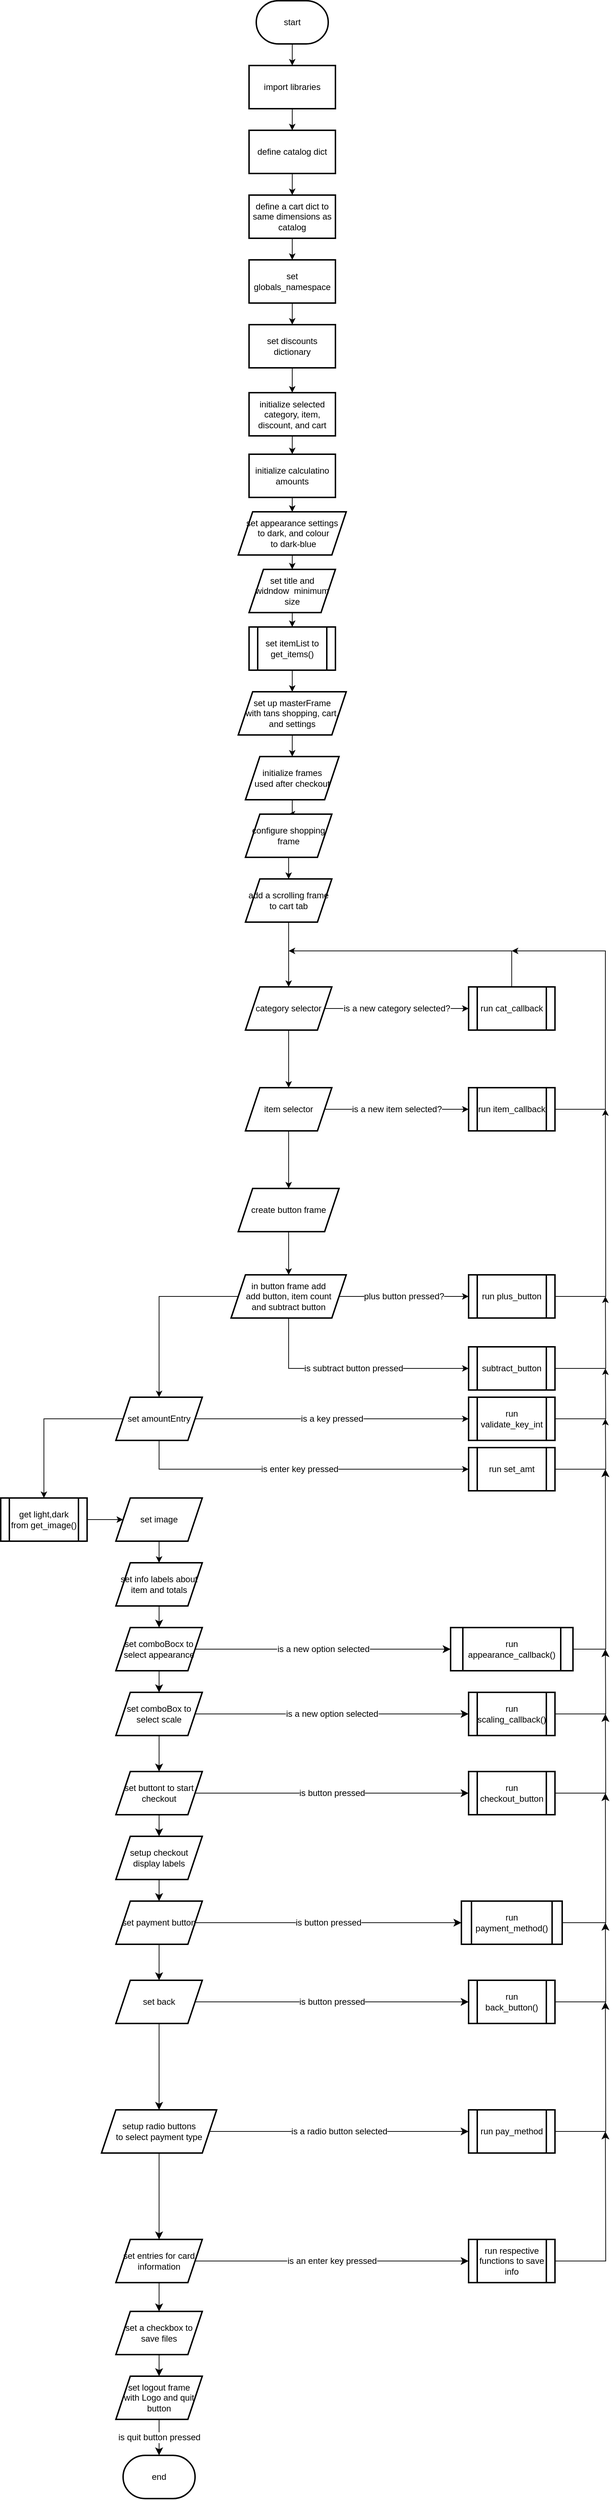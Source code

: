 <mxfile version="24.7.5">
  <diagram id="C5RBs43oDa-KdzZeNtuy" name="Page-1">
    <mxGraphModel dx="1145" dy="190" grid="1" gridSize="10" guides="1" tooltips="1" connect="1" arrows="1" fold="1" page="1" pageScale="1" pageWidth="827" pageHeight="1169" math="0" shadow="0">
      <root>
        <mxCell id="WIyWlLk6GJQsqaUBKTNV-0" />
        <mxCell id="WIyWlLk6GJQsqaUBKTNV-1" parent="WIyWlLk6GJQsqaUBKTNV-0" />
        <mxCell id="NpW_n_X_tTtmZRL8PVY6-8" value="" style="edgeStyle=orthogonalEdgeStyle;rounded=0;orthogonalLoop=1;jettySize=auto;html=1;" parent="WIyWlLk6GJQsqaUBKTNV-1" source="NpW_n_X_tTtmZRL8PVY6-2" target="NpW_n_X_tTtmZRL8PVY6-7" edge="1">
          <mxGeometry relative="1" as="geometry" />
        </mxCell>
        <mxCell id="NpW_n_X_tTtmZRL8PVY6-2" value="start" style="strokeWidth=2;html=1;shape=mxgraph.flowchart.terminator;whiteSpace=wrap;" parent="WIyWlLk6GJQsqaUBKTNV-1" vertex="1">
          <mxGeometry x="85" y="10" width="100" height="60" as="geometry" />
        </mxCell>
        <mxCell id="NpW_n_X_tTtmZRL8PVY6-3" value="end" style="strokeWidth=2;html=1;shape=mxgraph.flowchart.terminator;whiteSpace=wrap;" parent="WIyWlLk6GJQsqaUBKTNV-1" vertex="1">
          <mxGeometry x="-100" y="3420" width="100" height="60" as="geometry" />
        </mxCell>
        <mxCell id="NpW_n_X_tTtmZRL8PVY6-10" value="" style="edgeStyle=orthogonalEdgeStyle;rounded=0;orthogonalLoop=1;jettySize=auto;html=1;" parent="WIyWlLk6GJQsqaUBKTNV-1" source="NpW_n_X_tTtmZRL8PVY6-7" target="NpW_n_X_tTtmZRL8PVY6-9" edge="1">
          <mxGeometry relative="1" as="geometry" />
        </mxCell>
        <mxCell id="NpW_n_X_tTtmZRL8PVY6-7" value="import libraries" style="whiteSpace=wrap;html=1;strokeWidth=2;" parent="WIyWlLk6GJQsqaUBKTNV-1" vertex="1">
          <mxGeometry x="75" y="100" width="120" height="60" as="geometry" />
        </mxCell>
        <mxCell id="NpW_n_X_tTtmZRL8PVY6-12" value="" style="edgeStyle=orthogonalEdgeStyle;rounded=0;orthogonalLoop=1;jettySize=auto;html=1;" parent="WIyWlLk6GJQsqaUBKTNV-1" source="NpW_n_X_tTtmZRL8PVY6-9" target="NpW_n_X_tTtmZRL8PVY6-11" edge="1">
          <mxGeometry relative="1" as="geometry" />
        </mxCell>
        <mxCell id="NpW_n_X_tTtmZRL8PVY6-9" value="define catalog dict" style="whiteSpace=wrap;html=1;strokeWidth=2;" parent="WIyWlLk6GJQsqaUBKTNV-1" vertex="1">
          <mxGeometry x="75" y="190" width="120" height="60" as="geometry" />
        </mxCell>
        <mxCell id="NpW_n_X_tTtmZRL8PVY6-14" value="" style="edgeStyle=orthogonalEdgeStyle;rounded=0;orthogonalLoop=1;jettySize=auto;html=1;fontFamily=Helvetica;fontSize=12;fontColor=default;" parent="WIyWlLk6GJQsqaUBKTNV-1" source="NpW_n_X_tTtmZRL8PVY6-11" target="NpW_n_X_tTtmZRL8PVY6-13" edge="1">
          <mxGeometry relative="1" as="geometry" />
        </mxCell>
        <mxCell id="NpW_n_X_tTtmZRL8PVY6-11" value="define a cart dict to same dimensions as catalog" style="whiteSpace=wrap;html=1;strokeWidth=2;" parent="WIyWlLk6GJQsqaUBKTNV-1" vertex="1">
          <mxGeometry x="75" y="280" width="120" height="60" as="geometry" />
        </mxCell>
        <mxCell id="NpW_n_X_tTtmZRL8PVY6-16" value="" style="edgeStyle=orthogonalEdgeStyle;rounded=0;orthogonalLoop=1;jettySize=auto;html=1;fontFamily=Helvetica;fontSize=12;fontColor=default;" parent="WIyWlLk6GJQsqaUBKTNV-1" source="NpW_n_X_tTtmZRL8PVY6-13" target="NpW_n_X_tTtmZRL8PVY6-15" edge="1">
          <mxGeometry relative="1" as="geometry" />
        </mxCell>
        <mxCell id="NpW_n_X_tTtmZRL8PVY6-13" value="set globals_namespace" style="whiteSpace=wrap;html=1;strokeWidth=2;" parent="WIyWlLk6GJQsqaUBKTNV-1" vertex="1">
          <mxGeometry x="75" y="370" width="120" height="60" as="geometry" />
        </mxCell>
        <mxCell id="NpW_n_X_tTtmZRL8PVY6-18" value="" style="edgeStyle=orthogonalEdgeStyle;rounded=0;orthogonalLoop=1;jettySize=auto;html=1;fontFamily=Helvetica;fontSize=12;fontColor=default;" parent="WIyWlLk6GJQsqaUBKTNV-1" source="NpW_n_X_tTtmZRL8PVY6-15" target="NpW_n_X_tTtmZRL8PVY6-17" edge="1">
          <mxGeometry relative="1" as="geometry" />
        </mxCell>
        <mxCell id="NpW_n_X_tTtmZRL8PVY6-15" value="set discounts dictionary" style="whiteSpace=wrap;html=1;strokeWidth=2;" parent="WIyWlLk6GJQsqaUBKTNV-1" vertex="1">
          <mxGeometry x="75" y="460" width="120" height="60" as="geometry" />
        </mxCell>
        <mxCell id="NpW_n_X_tTtmZRL8PVY6-20" value="" style="edgeStyle=orthogonalEdgeStyle;rounded=0;orthogonalLoop=1;jettySize=auto;html=1;fontFamily=Helvetica;fontSize=12;fontColor=default;" parent="WIyWlLk6GJQsqaUBKTNV-1" source="NpW_n_X_tTtmZRL8PVY6-17" target="NpW_n_X_tTtmZRL8PVY6-19" edge="1">
          <mxGeometry relative="1" as="geometry" />
        </mxCell>
        <mxCell id="NpW_n_X_tTtmZRL8PVY6-17" value="initialize selected category, item, discount, and cart" style="whiteSpace=wrap;html=1;strokeWidth=2;" parent="WIyWlLk6GJQsqaUBKTNV-1" vertex="1">
          <mxGeometry x="75" y="554.5" width="120" height="60" as="geometry" />
        </mxCell>
        <mxCell id="NpW_n_X_tTtmZRL8PVY6-22" value="" style="edgeStyle=orthogonalEdgeStyle;rounded=0;orthogonalLoop=1;jettySize=auto;html=1;fontFamily=Helvetica;fontSize=12;fontColor=default;" parent="WIyWlLk6GJQsqaUBKTNV-1" source="NpW_n_X_tTtmZRL8PVY6-19" target="NpW_n_X_tTtmZRL8PVY6-21" edge="1">
          <mxGeometry relative="1" as="geometry" />
        </mxCell>
        <mxCell id="NpW_n_X_tTtmZRL8PVY6-19" value="initialize calculatino amounts" style="whiteSpace=wrap;html=1;strokeWidth=2;" parent="WIyWlLk6GJQsqaUBKTNV-1" vertex="1">
          <mxGeometry x="75" y="640" width="120" height="60" as="geometry" />
        </mxCell>
        <mxCell id="NpW_n_X_tTtmZRL8PVY6-26" value="" style="edgeStyle=orthogonalEdgeStyle;rounded=0;orthogonalLoop=1;jettySize=auto;html=1;fontFamily=Helvetica;fontSize=12;fontColor=default;" parent="WIyWlLk6GJQsqaUBKTNV-1" source="NpW_n_X_tTtmZRL8PVY6-21" target="NpW_n_X_tTtmZRL8PVY6-25" edge="1">
          <mxGeometry relative="1" as="geometry" />
        </mxCell>
        <mxCell id="NpW_n_X_tTtmZRL8PVY6-21" value="&lt;div&gt;set appearance settings&lt;/div&gt;&lt;div&gt;&amp;nbsp;to dark, and colour&lt;/div&gt;&lt;div&gt;&amp;nbsp;to dark-blue&lt;/div&gt;" style="shape=parallelogram;perimeter=parallelogramPerimeter;whiteSpace=wrap;html=1;fixedSize=1;strokeWidth=2;" parent="WIyWlLk6GJQsqaUBKTNV-1" vertex="1">
          <mxGeometry x="60" y="720" width="150" height="60" as="geometry" />
        </mxCell>
        <mxCell id="NpW_n_X_tTtmZRL8PVY6-29" value="" style="edgeStyle=orthogonalEdgeStyle;rounded=0;orthogonalLoop=1;jettySize=auto;html=1;fontFamily=Helvetica;fontSize=12;fontColor=default;" parent="WIyWlLk6GJQsqaUBKTNV-1" source="NpW_n_X_tTtmZRL8PVY6-25" target="NpW_n_X_tTtmZRL8PVY6-28" edge="1">
          <mxGeometry relative="1" as="geometry" />
        </mxCell>
        <mxCell id="NpW_n_X_tTtmZRL8PVY6-25" value="&lt;div&gt;set title and&lt;/div&gt;&lt;div&gt;widndow&amp;nbsp; minimum size&lt;br&gt;&lt;/div&gt;" style="shape=parallelogram;perimeter=parallelogramPerimeter;whiteSpace=wrap;html=1;fixedSize=1;strokeWidth=2;" parent="WIyWlLk6GJQsqaUBKTNV-1" vertex="1">
          <mxGeometry x="75" y="800" width="120" height="60" as="geometry" />
        </mxCell>
        <mxCell id="NpW_n_X_tTtmZRL8PVY6-31" value="" style="edgeStyle=orthogonalEdgeStyle;rounded=0;orthogonalLoop=1;jettySize=auto;html=1;fontFamily=Helvetica;fontSize=12;fontColor=default;" parent="WIyWlLk6GJQsqaUBKTNV-1" source="NpW_n_X_tTtmZRL8PVY6-28" target="NpW_n_X_tTtmZRL8PVY6-30" edge="1">
          <mxGeometry relative="1" as="geometry" />
        </mxCell>
        <mxCell id="NpW_n_X_tTtmZRL8PVY6-28" value="set itemList to get_items()" style="shape=process;whiteSpace=wrap;html=1;backgroundOutline=1;strokeWidth=2;" parent="WIyWlLk6GJQsqaUBKTNV-1" vertex="1">
          <mxGeometry x="75" y="880" width="120" height="60" as="geometry" />
        </mxCell>
        <mxCell id="NpW_n_X_tTtmZRL8PVY6-33" value="" style="edgeStyle=orthogonalEdgeStyle;rounded=0;orthogonalLoop=1;jettySize=auto;html=1;fontFamily=Helvetica;fontSize=12;fontColor=default;" parent="WIyWlLk6GJQsqaUBKTNV-1" source="NpW_n_X_tTtmZRL8PVY6-30" target="NpW_n_X_tTtmZRL8PVY6-32" edge="1">
          <mxGeometry relative="1" as="geometry" />
        </mxCell>
        <mxCell id="NpW_n_X_tTtmZRL8PVY6-30" value="&lt;div&gt;set up masterFrame&lt;/div&gt;&lt;div&gt;with tans shopping, cart, and settings&lt;/div&gt;" style="shape=parallelogram;perimeter=parallelogramPerimeter;whiteSpace=wrap;html=1;fixedSize=1;strokeWidth=2;" parent="WIyWlLk6GJQsqaUBKTNV-1" vertex="1">
          <mxGeometry x="60" y="970" width="150" height="60" as="geometry" />
        </mxCell>
        <mxCell id="NpW_n_X_tTtmZRL8PVY6-35" value="" style="edgeStyle=orthogonalEdgeStyle;rounded=0;orthogonalLoop=1;jettySize=auto;html=1;fontFamily=Helvetica;fontSize=12;fontColor=default;" parent="WIyWlLk6GJQsqaUBKTNV-1" source="NpW_n_X_tTtmZRL8PVY6-32" target="NpW_n_X_tTtmZRL8PVY6-34" edge="1">
          <mxGeometry relative="1" as="geometry" />
        </mxCell>
        <mxCell id="NpW_n_X_tTtmZRL8PVY6-32" value="&lt;div&gt;initialize frames&lt;/div&gt;&lt;div&gt;used after checkout&lt;/div&gt;" style="shape=parallelogram;perimeter=parallelogramPerimeter;whiteSpace=wrap;html=1;fixedSize=1;strokeWidth=2;" parent="WIyWlLk6GJQsqaUBKTNV-1" vertex="1">
          <mxGeometry x="70" y="1060" width="130" height="60" as="geometry" />
        </mxCell>
        <mxCell id="NpW_n_X_tTtmZRL8PVY6-37" value="" style="edgeStyle=orthogonalEdgeStyle;rounded=0;orthogonalLoop=1;jettySize=auto;html=1;fontFamily=Helvetica;fontSize=12;fontColor=default;" parent="WIyWlLk6GJQsqaUBKTNV-1" source="NpW_n_X_tTtmZRL8PVY6-34" target="NpW_n_X_tTtmZRL8PVY6-36" edge="1">
          <mxGeometry relative="1" as="geometry" />
        </mxCell>
        <mxCell id="NpW_n_X_tTtmZRL8PVY6-34" value="configure shopping frame" style="shape=parallelogram;perimeter=parallelogramPerimeter;whiteSpace=wrap;html=1;fixedSize=1;strokeWidth=2;" parent="WIyWlLk6GJQsqaUBKTNV-1" vertex="1">
          <mxGeometry x="70" y="1140" width="120" height="60" as="geometry" />
        </mxCell>
        <mxCell id="NpW_n_X_tTtmZRL8PVY6-39" value="" style="edgeStyle=orthogonalEdgeStyle;rounded=0;orthogonalLoop=1;jettySize=auto;html=1;fontFamily=Helvetica;fontSize=12;fontColor=default;" parent="WIyWlLk6GJQsqaUBKTNV-1" source="NpW_n_X_tTtmZRL8PVY6-36" target="NpW_n_X_tTtmZRL8PVY6-38" edge="1">
          <mxGeometry relative="1" as="geometry" />
        </mxCell>
        <mxCell id="NpW_n_X_tTtmZRL8PVY6-36" value="add a scrolling frame to cart tab" style="shape=parallelogram;perimeter=parallelogramPerimeter;whiteSpace=wrap;html=1;fixedSize=1;strokeWidth=2;" parent="WIyWlLk6GJQsqaUBKTNV-1" vertex="1">
          <mxGeometry x="70" y="1230" width="120" height="60" as="geometry" />
        </mxCell>
        <mxCell id="NpW_n_X_tTtmZRL8PVY6-41" value="is a new category selected?" style="edgeStyle=orthogonalEdgeStyle;rounded=0;orthogonalLoop=1;jettySize=auto;html=1;fontFamily=Helvetica;fontSize=12;fontColor=default;" parent="WIyWlLk6GJQsqaUBKTNV-1" source="NpW_n_X_tTtmZRL8PVY6-38" target="NpW_n_X_tTtmZRL8PVY6-40" edge="1">
          <mxGeometry relative="1" as="geometry" />
        </mxCell>
        <mxCell id="NpW_n_X_tTtmZRL8PVY6-44" value="" style="edgeStyle=orthogonalEdgeStyle;rounded=0;orthogonalLoop=1;jettySize=auto;html=1;fontFamily=Helvetica;fontSize=12;fontColor=default;" parent="WIyWlLk6GJQsqaUBKTNV-1" source="NpW_n_X_tTtmZRL8PVY6-38" target="NpW_n_X_tTtmZRL8PVY6-43" edge="1">
          <mxGeometry relative="1" as="geometry" />
        </mxCell>
        <mxCell id="NpW_n_X_tTtmZRL8PVY6-38" value="category selector" style="shape=parallelogram;perimeter=parallelogramPerimeter;whiteSpace=wrap;html=1;fixedSize=1;strokeWidth=2;" parent="WIyWlLk6GJQsqaUBKTNV-1" vertex="1">
          <mxGeometry x="70" y="1380" width="120" height="60" as="geometry" />
        </mxCell>
        <mxCell id="NpW_n_X_tTtmZRL8PVY6-42" style="edgeStyle=orthogonalEdgeStyle;rounded=0;orthogonalLoop=1;jettySize=auto;html=1;fontFamily=Helvetica;fontSize=12;fontColor=default;" parent="WIyWlLk6GJQsqaUBKTNV-1" edge="1">
          <mxGeometry relative="1" as="geometry">
            <mxPoint x="130" y="1330" as="targetPoint" />
            <mxPoint x="439.881" y="1380" as="sourcePoint" />
            <Array as="points">
              <mxPoint x="440" y="1330" />
              <mxPoint x="160" y="1330" />
            </Array>
          </mxGeometry>
        </mxCell>
        <mxCell id="NpW_n_X_tTtmZRL8PVY6-40" value="run cat_callback" style="shape=process;whiteSpace=wrap;html=1;backgroundOutline=1;strokeWidth=2;" parent="WIyWlLk6GJQsqaUBKTNV-1" vertex="1">
          <mxGeometry x="380" y="1380" width="120" height="60" as="geometry" />
        </mxCell>
        <mxCell id="NpW_n_X_tTtmZRL8PVY6-46" value="is a new item selected?" style="edgeStyle=orthogonalEdgeStyle;rounded=0;orthogonalLoop=1;jettySize=auto;html=1;fontFamily=Helvetica;fontSize=12;fontColor=default;" parent="WIyWlLk6GJQsqaUBKTNV-1" source="NpW_n_X_tTtmZRL8PVY6-43" target="NpW_n_X_tTtmZRL8PVY6-45" edge="1">
          <mxGeometry relative="1" as="geometry" />
        </mxCell>
        <mxCell id="NpW_n_X_tTtmZRL8PVY6-49" value="" style="edgeStyle=orthogonalEdgeStyle;rounded=0;orthogonalLoop=1;jettySize=auto;html=1;fontFamily=Helvetica;fontSize=12;fontColor=default;" parent="WIyWlLk6GJQsqaUBKTNV-1" source="NpW_n_X_tTtmZRL8PVY6-43" target="NpW_n_X_tTtmZRL8PVY6-48" edge="1">
          <mxGeometry relative="1" as="geometry" />
        </mxCell>
        <mxCell id="NpW_n_X_tTtmZRL8PVY6-43" value="item selector" style="shape=parallelogram;perimeter=parallelogramPerimeter;whiteSpace=wrap;html=1;fixedSize=1;strokeWidth=2;" parent="WIyWlLk6GJQsqaUBKTNV-1" vertex="1">
          <mxGeometry x="70" y="1520" width="120" height="60" as="geometry" />
        </mxCell>
        <mxCell id="NpW_n_X_tTtmZRL8PVY6-47" style="edgeStyle=orthogonalEdgeStyle;rounded=0;orthogonalLoop=1;jettySize=auto;html=1;fontFamily=Helvetica;fontSize=12;fontColor=default;" parent="WIyWlLk6GJQsqaUBKTNV-1" source="NpW_n_X_tTtmZRL8PVY6-45" edge="1">
          <mxGeometry relative="1" as="geometry">
            <mxPoint x="440" y="1330" as="targetPoint" />
            <Array as="points">
              <mxPoint x="570" y="1550" />
              <mxPoint x="570" y="1330" />
              <mxPoint x="450" y="1330" />
            </Array>
          </mxGeometry>
        </mxCell>
        <mxCell id="NpW_n_X_tTtmZRL8PVY6-45" value="run item_callback" style="shape=process;whiteSpace=wrap;html=1;backgroundOutline=1;strokeWidth=2;" parent="WIyWlLk6GJQsqaUBKTNV-1" vertex="1">
          <mxGeometry x="380" y="1520" width="120" height="60" as="geometry" />
        </mxCell>
        <mxCell id="NpW_n_X_tTtmZRL8PVY6-51" value="" style="edgeStyle=orthogonalEdgeStyle;rounded=0;orthogonalLoop=1;jettySize=auto;html=1;fontFamily=Helvetica;fontSize=12;fontColor=default;" parent="WIyWlLk6GJQsqaUBKTNV-1" source="NpW_n_X_tTtmZRL8PVY6-48" target="NpW_n_X_tTtmZRL8PVY6-50" edge="1">
          <mxGeometry relative="1" as="geometry" />
        </mxCell>
        <mxCell id="NpW_n_X_tTtmZRL8PVY6-48" value="create button frame" style="shape=parallelogram;perimeter=parallelogramPerimeter;whiteSpace=wrap;html=1;fixedSize=1;strokeWidth=2;" parent="WIyWlLk6GJQsqaUBKTNV-1" vertex="1">
          <mxGeometry x="60" y="1660" width="140" height="60" as="geometry" />
        </mxCell>
        <mxCell id="NpW_n_X_tTtmZRL8PVY6-53" value="plus button pressed?" style="edgeStyle=orthogonalEdgeStyle;rounded=0;orthogonalLoop=1;jettySize=auto;html=1;fontFamily=Helvetica;fontSize=12;fontColor=default;" parent="WIyWlLk6GJQsqaUBKTNV-1" source="NpW_n_X_tTtmZRL8PVY6-50" target="NpW_n_X_tTtmZRL8PVY6-52" edge="1">
          <mxGeometry relative="1" as="geometry" />
        </mxCell>
        <mxCell id="NpW_n_X_tTtmZRL8PVY6-55" value="is subtract button pressed" style="edgeStyle=orthogonalEdgeStyle;rounded=0;orthogonalLoop=1;jettySize=auto;html=1;fontFamily=Helvetica;fontSize=12;fontColor=default;" parent="WIyWlLk6GJQsqaUBKTNV-1" source="NpW_n_X_tTtmZRL8PVY6-50" target="NpW_n_X_tTtmZRL8PVY6-54" edge="1">
          <mxGeometry relative="1" as="geometry">
            <Array as="points">
              <mxPoint x="130" y="1910" />
            </Array>
            <mxPoint as="offset" />
          </mxGeometry>
        </mxCell>
        <mxCell id="NpW_n_X_tTtmZRL8PVY6-60" value="" style="edgeStyle=orthogonalEdgeStyle;rounded=0;orthogonalLoop=1;jettySize=auto;html=1;fontFamily=Helvetica;fontSize=12;fontColor=default;" parent="WIyWlLk6GJQsqaUBKTNV-1" source="NpW_n_X_tTtmZRL8PVY6-50" target="NpW_n_X_tTtmZRL8PVY6-59" edge="1">
          <mxGeometry relative="1" as="geometry" />
        </mxCell>
        <mxCell id="NpW_n_X_tTtmZRL8PVY6-50" value="&lt;div&gt;in button frame add&lt;/div&gt;&lt;div&gt;add button, item count&lt;/div&gt;&lt;div&gt;and subtract button&lt;br&gt;&lt;/div&gt;" style="shape=parallelogram;perimeter=parallelogramPerimeter;whiteSpace=wrap;html=1;fixedSize=1;strokeWidth=2;" parent="WIyWlLk6GJQsqaUBKTNV-1" vertex="1">
          <mxGeometry x="50" y="1780" width="160" height="60" as="geometry" />
        </mxCell>
        <mxCell id="NpW_n_X_tTtmZRL8PVY6-56" style="edgeStyle=orthogonalEdgeStyle;rounded=0;orthogonalLoop=1;jettySize=auto;html=1;fontFamily=Helvetica;fontSize=12;fontColor=default;" parent="WIyWlLk6GJQsqaUBKTNV-1" source="NpW_n_X_tTtmZRL8PVY6-52" edge="1">
          <mxGeometry relative="1" as="geometry">
            <mxPoint x="570" y="1550" as="targetPoint" />
          </mxGeometry>
        </mxCell>
        <mxCell id="NpW_n_X_tTtmZRL8PVY6-52" value="run plus_button" style="shape=process;whiteSpace=wrap;html=1;backgroundOutline=1;strokeWidth=2;" parent="WIyWlLk6GJQsqaUBKTNV-1" vertex="1">
          <mxGeometry x="380" y="1780" width="120" height="60" as="geometry" />
        </mxCell>
        <mxCell id="NpW_n_X_tTtmZRL8PVY6-57" style="edgeStyle=orthogonalEdgeStyle;rounded=0;orthogonalLoop=1;jettySize=auto;html=1;fontFamily=Helvetica;fontSize=12;fontColor=default;" parent="WIyWlLk6GJQsqaUBKTNV-1" source="NpW_n_X_tTtmZRL8PVY6-54" edge="1">
          <mxGeometry relative="1" as="geometry">
            <mxPoint x="570" y="1810" as="targetPoint" />
          </mxGeometry>
        </mxCell>
        <mxCell id="NpW_n_X_tTtmZRL8PVY6-54" value="subtract_button" style="shape=process;whiteSpace=wrap;html=1;backgroundOutline=1;strokeWidth=2;" parent="WIyWlLk6GJQsqaUBKTNV-1" vertex="1">
          <mxGeometry x="380" y="1880" width="120" height="60" as="geometry" />
        </mxCell>
        <mxCell id="NpW_n_X_tTtmZRL8PVY6-62" value="is enter key pressed" style="edgeStyle=orthogonalEdgeStyle;rounded=0;orthogonalLoop=1;jettySize=auto;html=1;fontFamily=Helvetica;fontSize=12;fontColor=default;" parent="WIyWlLk6GJQsqaUBKTNV-1" source="NpW_n_X_tTtmZRL8PVY6-59" target="NpW_n_X_tTtmZRL8PVY6-61" edge="1">
          <mxGeometry relative="1" as="geometry">
            <Array as="points">
              <mxPoint x="-50" y="2050" />
              <mxPoint x="190" y="2050" />
            </Array>
          </mxGeometry>
        </mxCell>
        <mxCell id="NpW_n_X_tTtmZRL8PVY6-64" value="is a key pressed" style="edgeStyle=orthogonalEdgeStyle;rounded=0;orthogonalLoop=1;jettySize=auto;html=1;fontFamily=Helvetica;fontSize=12;fontColor=default;" parent="WIyWlLk6GJQsqaUBKTNV-1" source="NpW_n_X_tTtmZRL8PVY6-59" target="NpW_n_X_tTtmZRL8PVY6-63" edge="1">
          <mxGeometry relative="1" as="geometry" />
        </mxCell>
        <mxCell id="NpW_n_X_tTtmZRL8PVY6-72" value="" style="edgeStyle=orthogonalEdgeStyle;rounded=0;orthogonalLoop=1;jettySize=auto;html=1;fontFamily=Helvetica;fontSize=12;fontColor=default;" parent="WIyWlLk6GJQsqaUBKTNV-1" source="NpW_n_X_tTtmZRL8PVY6-59" target="NpW_n_X_tTtmZRL8PVY6-71" edge="1">
          <mxGeometry relative="1" as="geometry" />
        </mxCell>
        <mxCell id="NpW_n_X_tTtmZRL8PVY6-59" value="set amountEntry" style="shape=parallelogram;perimeter=parallelogramPerimeter;whiteSpace=wrap;html=1;fixedSize=1;strokeWidth=2;" parent="WIyWlLk6GJQsqaUBKTNV-1" vertex="1">
          <mxGeometry x="-110" y="1950" width="120" height="60" as="geometry" />
        </mxCell>
        <mxCell id="NpW_n_X_tTtmZRL8PVY6-66" style="edgeStyle=orthogonalEdgeStyle;rounded=0;orthogonalLoop=1;jettySize=auto;html=1;fontFamily=Helvetica;fontSize=12;fontColor=default;" parent="WIyWlLk6GJQsqaUBKTNV-1" source="NpW_n_X_tTtmZRL8PVY6-61" edge="1">
          <mxGeometry relative="1" as="geometry">
            <mxPoint x="570" y="1980" as="targetPoint" />
          </mxGeometry>
        </mxCell>
        <mxCell id="NpW_n_X_tTtmZRL8PVY6-61" value="run set_amt" style="shape=process;whiteSpace=wrap;html=1;backgroundOutline=1;strokeWidth=2;" parent="WIyWlLk6GJQsqaUBKTNV-1" vertex="1">
          <mxGeometry x="380" y="2020" width="120" height="60" as="geometry" />
        </mxCell>
        <mxCell id="NpW_n_X_tTtmZRL8PVY6-65" style="edgeStyle=orthogonalEdgeStyle;rounded=0;orthogonalLoop=1;jettySize=auto;html=1;fontFamily=Helvetica;fontSize=12;fontColor=default;" parent="WIyWlLk6GJQsqaUBKTNV-1" source="NpW_n_X_tTtmZRL8PVY6-63" edge="1">
          <mxGeometry relative="1" as="geometry">
            <mxPoint x="570" y="1910" as="targetPoint" />
          </mxGeometry>
        </mxCell>
        <mxCell id="NpW_n_X_tTtmZRL8PVY6-63" value="run validate_key_int" style="shape=process;whiteSpace=wrap;html=1;backgroundOutline=1;strokeWidth=2;" parent="WIyWlLk6GJQsqaUBKTNV-1" vertex="1">
          <mxGeometry x="380" y="1950" width="120" height="60" as="geometry" />
        </mxCell>
        <mxCell id="NpW_n_X_tTtmZRL8PVY6-74" value="" style="edgeStyle=orthogonalEdgeStyle;rounded=0;orthogonalLoop=1;jettySize=auto;html=1;fontFamily=Helvetica;fontSize=12;fontColor=default;" parent="WIyWlLk6GJQsqaUBKTNV-1" source="NpW_n_X_tTtmZRL8PVY6-71" target="NpW_n_X_tTtmZRL8PVY6-73" edge="1">
          <mxGeometry relative="1" as="geometry" />
        </mxCell>
        <mxCell id="NpW_n_X_tTtmZRL8PVY6-71" value="get light,dark from get_image()" style="shape=process;whiteSpace=wrap;html=1;backgroundOutline=1;strokeWidth=2;" parent="WIyWlLk6GJQsqaUBKTNV-1" vertex="1">
          <mxGeometry x="-270" y="2090" width="120" height="60" as="geometry" />
        </mxCell>
        <mxCell id="NpW_n_X_tTtmZRL8PVY6-76" value="" style="edgeStyle=orthogonalEdgeStyle;rounded=0;orthogonalLoop=1;jettySize=auto;html=1;fontFamily=Helvetica;fontSize=12;fontColor=default;" parent="WIyWlLk6GJQsqaUBKTNV-1" source="NpW_n_X_tTtmZRL8PVY6-73" target="NpW_n_X_tTtmZRL8PVY6-75" edge="1">
          <mxGeometry relative="1" as="geometry" />
        </mxCell>
        <mxCell id="NpW_n_X_tTtmZRL8PVY6-73" value="set image" style="shape=parallelogram;perimeter=parallelogramPerimeter;whiteSpace=wrap;html=1;fixedSize=1;strokeWidth=2;" parent="WIyWlLk6GJQsqaUBKTNV-1" vertex="1">
          <mxGeometry x="-110" y="2090" width="120" height="60" as="geometry" />
        </mxCell>
        <mxCell id="zTI4IyrA9DTohbGWHcb_-1" value="" style="edgeStyle=none;curved=1;rounded=0;orthogonalLoop=1;jettySize=auto;html=1;fontSize=12;startSize=8;endSize=8;" edge="1" parent="WIyWlLk6GJQsqaUBKTNV-1" source="NpW_n_X_tTtmZRL8PVY6-75" target="zTI4IyrA9DTohbGWHcb_-0">
          <mxGeometry relative="1" as="geometry" />
        </mxCell>
        <mxCell id="NpW_n_X_tTtmZRL8PVY6-75" value="set info labels about item and totals" style="shape=parallelogram;perimeter=parallelogramPerimeter;whiteSpace=wrap;html=1;fixedSize=1;strokeWidth=2;" parent="WIyWlLk6GJQsqaUBKTNV-1" vertex="1">
          <mxGeometry x="-110" y="2180" width="120" height="60" as="geometry" />
        </mxCell>
        <mxCell id="zTI4IyrA9DTohbGWHcb_-3" value="is a new option selected" style="edgeStyle=none;curved=1;rounded=0;orthogonalLoop=1;jettySize=auto;html=1;fontSize=12;startSize=8;endSize=8;" edge="1" parent="WIyWlLk6GJQsqaUBKTNV-1" source="zTI4IyrA9DTohbGWHcb_-0" target="zTI4IyrA9DTohbGWHcb_-2">
          <mxGeometry relative="1" as="geometry">
            <Array as="points">
              <mxPoint x="70" y="2300" />
            </Array>
          </mxGeometry>
        </mxCell>
        <mxCell id="zTI4IyrA9DTohbGWHcb_-7" value="" style="edgeStyle=none;curved=1;rounded=0;orthogonalLoop=1;jettySize=auto;html=1;fontSize=12;startSize=8;endSize=8;" edge="1" parent="WIyWlLk6GJQsqaUBKTNV-1" source="zTI4IyrA9DTohbGWHcb_-0" target="zTI4IyrA9DTohbGWHcb_-6">
          <mxGeometry relative="1" as="geometry" />
        </mxCell>
        <mxCell id="zTI4IyrA9DTohbGWHcb_-0" value="set comboBocx to select appearance" style="shape=parallelogram;perimeter=parallelogramPerimeter;whiteSpace=wrap;html=1;fixedSize=1;strokeWidth=2;" vertex="1" parent="WIyWlLk6GJQsqaUBKTNV-1">
          <mxGeometry x="-110" y="2270" width="120" height="60" as="geometry" />
        </mxCell>
        <mxCell id="zTI4IyrA9DTohbGWHcb_-5" style="edgeStyle=orthogonalEdgeStyle;rounded=0;orthogonalLoop=1;jettySize=auto;html=1;fontSize=12;startSize=8;endSize=8;" edge="1" parent="WIyWlLk6GJQsqaUBKTNV-1" source="zTI4IyrA9DTohbGWHcb_-2">
          <mxGeometry relative="1" as="geometry">
            <mxPoint x="570" y="2050" as="targetPoint" />
          </mxGeometry>
        </mxCell>
        <mxCell id="zTI4IyrA9DTohbGWHcb_-2" value="run appearance_callback()" style="shape=process;whiteSpace=wrap;html=1;backgroundOutline=1;strokeWidth=2;" vertex="1" parent="WIyWlLk6GJQsqaUBKTNV-1">
          <mxGeometry x="355" y="2270" width="170" height="60" as="geometry" />
        </mxCell>
        <mxCell id="zTI4IyrA9DTohbGWHcb_-9" value="is a new option selected" style="edgeStyle=none;curved=1;rounded=0;orthogonalLoop=1;jettySize=auto;html=1;fontSize=12;startSize=8;endSize=8;" edge="1" parent="WIyWlLk6GJQsqaUBKTNV-1" source="zTI4IyrA9DTohbGWHcb_-6" target="zTI4IyrA9DTohbGWHcb_-8">
          <mxGeometry relative="1" as="geometry" />
        </mxCell>
        <mxCell id="zTI4IyrA9DTohbGWHcb_-12" value="" style="edgeStyle=none;curved=1;rounded=0;orthogonalLoop=1;jettySize=auto;html=1;fontSize=12;startSize=8;endSize=8;" edge="1" parent="WIyWlLk6GJQsqaUBKTNV-1" source="zTI4IyrA9DTohbGWHcb_-6" target="zTI4IyrA9DTohbGWHcb_-11">
          <mxGeometry relative="1" as="geometry" />
        </mxCell>
        <mxCell id="zTI4IyrA9DTohbGWHcb_-6" value="set comboBox to select scale" style="shape=parallelogram;perimeter=parallelogramPerimeter;whiteSpace=wrap;html=1;fixedSize=1;strokeWidth=2;" vertex="1" parent="WIyWlLk6GJQsqaUBKTNV-1">
          <mxGeometry x="-110" y="2360" width="120" height="60" as="geometry" />
        </mxCell>
        <mxCell id="zTI4IyrA9DTohbGWHcb_-10" style="edgeStyle=orthogonalEdgeStyle;rounded=0;orthogonalLoop=1;jettySize=auto;html=1;fontSize=12;startSize=8;endSize=8;" edge="1" parent="WIyWlLk6GJQsqaUBKTNV-1" source="zTI4IyrA9DTohbGWHcb_-8">
          <mxGeometry relative="1" as="geometry">
            <mxPoint x="570" y="2300" as="targetPoint" />
          </mxGeometry>
        </mxCell>
        <mxCell id="zTI4IyrA9DTohbGWHcb_-8" value="run scaling_callback()" style="shape=process;whiteSpace=wrap;html=1;backgroundOutline=1;strokeWidth=2;" vertex="1" parent="WIyWlLk6GJQsqaUBKTNV-1">
          <mxGeometry x="380" y="2360" width="120" height="60" as="geometry" />
        </mxCell>
        <mxCell id="zTI4IyrA9DTohbGWHcb_-14" value="is button pressed" style="edgeStyle=none;curved=1;rounded=0;orthogonalLoop=1;jettySize=auto;html=1;fontSize=12;startSize=8;endSize=8;" edge="1" parent="WIyWlLk6GJQsqaUBKTNV-1" source="zTI4IyrA9DTohbGWHcb_-11" target="zTI4IyrA9DTohbGWHcb_-13">
          <mxGeometry relative="1" as="geometry" />
        </mxCell>
        <mxCell id="zTI4IyrA9DTohbGWHcb_-17" value="" style="edgeStyle=none;curved=1;rounded=0;orthogonalLoop=1;jettySize=auto;html=1;fontSize=12;startSize=8;endSize=8;" edge="1" parent="WIyWlLk6GJQsqaUBKTNV-1" source="zTI4IyrA9DTohbGWHcb_-11" target="zTI4IyrA9DTohbGWHcb_-16">
          <mxGeometry relative="1" as="geometry" />
        </mxCell>
        <mxCell id="zTI4IyrA9DTohbGWHcb_-11" value="set buttont to start checkout" style="shape=parallelogram;perimeter=parallelogramPerimeter;whiteSpace=wrap;html=1;fixedSize=1;strokeWidth=2;" vertex="1" parent="WIyWlLk6GJQsqaUBKTNV-1">
          <mxGeometry x="-110" y="2470" width="120" height="60" as="geometry" />
        </mxCell>
        <mxCell id="zTI4IyrA9DTohbGWHcb_-15" style="edgeStyle=orthogonalEdgeStyle;rounded=0;orthogonalLoop=1;jettySize=auto;html=1;fontSize=12;startSize=8;endSize=8;" edge="1" parent="WIyWlLk6GJQsqaUBKTNV-1" source="zTI4IyrA9DTohbGWHcb_-13">
          <mxGeometry relative="1" as="geometry">
            <mxPoint x="570" y="2390" as="targetPoint" />
          </mxGeometry>
        </mxCell>
        <mxCell id="zTI4IyrA9DTohbGWHcb_-13" value="run checkout_button" style="shape=process;whiteSpace=wrap;html=1;backgroundOutline=1;strokeWidth=2;" vertex="1" parent="WIyWlLk6GJQsqaUBKTNV-1">
          <mxGeometry x="380" y="2470" width="120" height="60" as="geometry" />
        </mxCell>
        <mxCell id="zTI4IyrA9DTohbGWHcb_-19" value="" style="edgeStyle=none;curved=1;rounded=0;orthogonalLoop=1;jettySize=auto;html=1;fontSize=12;startSize=8;endSize=8;" edge="1" parent="WIyWlLk6GJQsqaUBKTNV-1" source="zTI4IyrA9DTohbGWHcb_-16" target="zTI4IyrA9DTohbGWHcb_-18">
          <mxGeometry relative="1" as="geometry" />
        </mxCell>
        <mxCell id="zTI4IyrA9DTohbGWHcb_-16" value="setup checkout display labels" style="shape=parallelogram;perimeter=parallelogramPerimeter;whiteSpace=wrap;html=1;fixedSize=1;strokeWidth=2;" vertex="1" parent="WIyWlLk6GJQsqaUBKTNV-1">
          <mxGeometry x="-110" y="2560" width="120" height="60" as="geometry" />
        </mxCell>
        <mxCell id="zTI4IyrA9DTohbGWHcb_-21" value="is button pressed" style="edgeStyle=none;curved=1;rounded=0;orthogonalLoop=1;jettySize=auto;html=1;fontSize=12;startSize=8;endSize=8;" edge="1" parent="WIyWlLk6GJQsqaUBKTNV-1" source="zTI4IyrA9DTohbGWHcb_-18" target="zTI4IyrA9DTohbGWHcb_-20">
          <mxGeometry relative="1" as="geometry" />
        </mxCell>
        <mxCell id="zTI4IyrA9DTohbGWHcb_-24" value="" style="edgeStyle=none;curved=1;rounded=0;orthogonalLoop=1;jettySize=auto;html=1;fontSize=12;startSize=8;endSize=8;" edge="1" parent="WIyWlLk6GJQsqaUBKTNV-1" source="zTI4IyrA9DTohbGWHcb_-18" target="zTI4IyrA9DTohbGWHcb_-23">
          <mxGeometry relative="1" as="geometry" />
        </mxCell>
        <mxCell id="zTI4IyrA9DTohbGWHcb_-18" value="set payment button" style="shape=parallelogram;perimeter=parallelogramPerimeter;whiteSpace=wrap;html=1;fixedSize=1;strokeWidth=2;" vertex="1" parent="WIyWlLk6GJQsqaUBKTNV-1">
          <mxGeometry x="-110" y="2650" width="120" height="60" as="geometry" />
        </mxCell>
        <mxCell id="zTI4IyrA9DTohbGWHcb_-22" style="edgeStyle=orthogonalEdgeStyle;rounded=0;orthogonalLoop=1;jettySize=auto;html=1;fontSize=12;startSize=8;endSize=8;" edge="1" parent="WIyWlLk6GJQsqaUBKTNV-1" source="zTI4IyrA9DTohbGWHcb_-20">
          <mxGeometry relative="1" as="geometry">
            <mxPoint x="570" y="2500" as="targetPoint" />
          </mxGeometry>
        </mxCell>
        <mxCell id="zTI4IyrA9DTohbGWHcb_-20" value="run payment_method()" style="shape=process;whiteSpace=wrap;html=1;backgroundOutline=1;strokeWidth=2;" vertex="1" parent="WIyWlLk6GJQsqaUBKTNV-1">
          <mxGeometry x="370" y="2650" width="140" height="60" as="geometry" />
        </mxCell>
        <mxCell id="zTI4IyrA9DTohbGWHcb_-26" value="is button pressed" style="edgeStyle=none;curved=1;rounded=0;orthogonalLoop=1;jettySize=auto;html=1;fontSize=12;startSize=8;endSize=8;" edge="1" parent="WIyWlLk6GJQsqaUBKTNV-1" source="zTI4IyrA9DTohbGWHcb_-23" target="zTI4IyrA9DTohbGWHcb_-25">
          <mxGeometry relative="1" as="geometry" />
        </mxCell>
        <mxCell id="zTI4IyrA9DTohbGWHcb_-40" value="" style="edgeStyle=none;curved=1;rounded=0;orthogonalLoop=1;jettySize=auto;html=1;fontSize=12;startSize=8;endSize=8;" edge="1" parent="WIyWlLk6GJQsqaUBKTNV-1" source="zTI4IyrA9DTohbGWHcb_-23" target="zTI4IyrA9DTohbGWHcb_-39">
          <mxGeometry relative="1" as="geometry" />
        </mxCell>
        <mxCell id="zTI4IyrA9DTohbGWHcb_-23" value="set back" style="shape=parallelogram;perimeter=parallelogramPerimeter;whiteSpace=wrap;html=1;fixedSize=1;strokeWidth=2;" vertex="1" parent="WIyWlLk6GJQsqaUBKTNV-1">
          <mxGeometry x="-110" y="2760" width="120" height="60" as="geometry" />
        </mxCell>
        <mxCell id="zTI4IyrA9DTohbGWHcb_-28" style="edgeStyle=orthogonalEdgeStyle;rounded=0;orthogonalLoop=1;jettySize=auto;html=1;fontSize=12;startSize=8;endSize=8;" edge="1" parent="WIyWlLk6GJQsqaUBKTNV-1" source="zTI4IyrA9DTohbGWHcb_-25">
          <mxGeometry relative="1" as="geometry">
            <mxPoint x="570" y="2680" as="targetPoint" />
          </mxGeometry>
        </mxCell>
        <mxCell id="zTI4IyrA9DTohbGWHcb_-25" value="run back_button()" style="shape=process;whiteSpace=wrap;html=1;backgroundOutline=1;strokeWidth=2;" vertex="1" parent="WIyWlLk6GJQsqaUBKTNV-1">
          <mxGeometry x="380" y="2760" width="120" height="60" as="geometry" />
        </mxCell>
        <mxCell id="zTI4IyrA9DTohbGWHcb_-42" value="is a radio button selected" style="edgeStyle=none;curved=1;rounded=0;orthogonalLoop=1;jettySize=auto;html=1;fontSize=12;startSize=8;endSize=8;" edge="1" parent="WIyWlLk6GJQsqaUBKTNV-1" source="zTI4IyrA9DTohbGWHcb_-39" target="zTI4IyrA9DTohbGWHcb_-41">
          <mxGeometry relative="1" as="geometry" />
        </mxCell>
        <mxCell id="zTI4IyrA9DTohbGWHcb_-45" value="" style="edgeStyle=none;curved=1;rounded=0;orthogonalLoop=1;jettySize=auto;html=1;fontSize=12;startSize=8;endSize=8;" edge="1" parent="WIyWlLk6GJQsqaUBKTNV-1" source="zTI4IyrA9DTohbGWHcb_-39" target="zTI4IyrA9DTohbGWHcb_-44">
          <mxGeometry relative="1" as="geometry" />
        </mxCell>
        <mxCell id="zTI4IyrA9DTohbGWHcb_-39" value="&lt;div&gt;setup radio buttons&lt;/div&gt;&lt;div&gt;to select payment type&lt;br&gt;&lt;/div&gt;" style="shape=parallelogram;perimeter=parallelogramPerimeter;whiteSpace=wrap;html=1;fixedSize=1;strokeWidth=2;" vertex="1" parent="WIyWlLk6GJQsqaUBKTNV-1">
          <mxGeometry x="-130" y="2940" width="160" height="60" as="geometry" />
        </mxCell>
        <mxCell id="zTI4IyrA9DTohbGWHcb_-43" style="edgeStyle=orthogonalEdgeStyle;rounded=0;orthogonalLoop=1;jettySize=auto;html=1;fontSize=12;startSize=8;endSize=8;" edge="1" parent="WIyWlLk6GJQsqaUBKTNV-1" source="zTI4IyrA9DTohbGWHcb_-41">
          <mxGeometry relative="1" as="geometry">
            <mxPoint x="570" y="2790" as="targetPoint" />
          </mxGeometry>
        </mxCell>
        <mxCell id="zTI4IyrA9DTohbGWHcb_-41" value="run pay_method" style="shape=process;whiteSpace=wrap;html=1;backgroundOutline=1;strokeWidth=2;" vertex="1" parent="WIyWlLk6GJQsqaUBKTNV-1">
          <mxGeometry x="380" y="2940" width="120" height="60" as="geometry" />
        </mxCell>
        <mxCell id="zTI4IyrA9DTohbGWHcb_-47" value="is an enter key pressed" style="edgeStyle=none;curved=1;rounded=0;orthogonalLoop=1;jettySize=auto;html=1;fontSize=12;startSize=8;endSize=8;" edge="1" parent="WIyWlLk6GJQsqaUBKTNV-1" source="zTI4IyrA9DTohbGWHcb_-44" target="zTI4IyrA9DTohbGWHcb_-46">
          <mxGeometry relative="1" as="geometry" />
        </mxCell>
        <mxCell id="zTI4IyrA9DTohbGWHcb_-50" value="" style="edgeStyle=none;curved=1;rounded=0;orthogonalLoop=1;jettySize=auto;html=1;fontSize=12;startSize=8;endSize=8;" edge="1" parent="WIyWlLk6GJQsqaUBKTNV-1" source="zTI4IyrA9DTohbGWHcb_-44" target="zTI4IyrA9DTohbGWHcb_-49">
          <mxGeometry relative="1" as="geometry" />
        </mxCell>
        <mxCell id="zTI4IyrA9DTohbGWHcb_-44" value="set entries for card information" style="shape=parallelogram;perimeter=parallelogramPerimeter;whiteSpace=wrap;html=1;fixedSize=1;strokeWidth=2;" vertex="1" parent="WIyWlLk6GJQsqaUBKTNV-1">
          <mxGeometry x="-110" y="3120" width="120" height="60" as="geometry" />
        </mxCell>
        <mxCell id="zTI4IyrA9DTohbGWHcb_-48" style="edgeStyle=orthogonalEdgeStyle;rounded=0;orthogonalLoop=1;jettySize=auto;html=1;fontSize=12;startSize=8;endSize=8;" edge="1" parent="WIyWlLk6GJQsqaUBKTNV-1" source="zTI4IyrA9DTohbGWHcb_-46">
          <mxGeometry relative="1" as="geometry">
            <mxPoint x="570" y="2970" as="targetPoint" />
          </mxGeometry>
        </mxCell>
        <mxCell id="zTI4IyrA9DTohbGWHcb_-46" value="run respective functions to save info" style="shape=process;whiteSpace=wrap;html=1;backgroundOutline=1;strokeWidth=2;" vertex="1" parent="WIyWlLk6GJQsqaUBKTNV-1">
          <mxGeometry x="380" y="3120" width="120" height="60" as="geometry" />
        </mxCell>
        <mxCell id="zTI4IyrA9DTohbGWHcb_-52" value="" style="edgeStyle=none;curved=1;rounded=0;orthogonalLoop=1;jettySize=auto;html=1;fontSize=12;startSize=8;endSize=8;" edge="1" parent="WIyWlLk6GJQsqaUBKTNV-1" source="zTI4IyrA9DTohbGWHcb_-49" target="zTI4IyrA9DTohbGWHcb_-51">
          <mxGeometry relative="1" as="geometry" />
        </mxCell>
        <mxCell id="zTI4IyrA9DTohbGWHcb_-49" value="set a checkbox to save files" style="shape=parallelogram;perimeter=parallelogramPerimeter;whiteSpace=wrap;html=1;fixedSize=1;strokeWidth=2;" vertex="1" parent="WIyWlLk6GJQsqaUBKTNV-1">
          <mxGeometry x="-110" y="3220" width="120" height="60" as="geometry" />
        </mxCell>
        <mxCell id="zTI4IyrA9DTohbGWHcb_-53" value="is quit button pressed" style="edgeStyle=none;curved=1;rounded=0;orthogonalLoop=1;jettySize=auto;html=1;fontSize=12;startSize=8;endSize=8;" edge="1" parent="WIyWlLk6GJQsqaUBKTNV-1" source="zTI4IyrA9DTohbGWHcb_-51" target="NpW_n_X_tTtmZRL8PVY6-3">
          <mxGeometry relative="1" as="geometry" />
        </mxCell>
        <mxCell id="zTI4IyrA9DTohbGWHcb_-51" value="&lt;div&gt;set logout frame&lt;/div&gt;&lt;div&gt;with Logo and quit button&lt;br&gt;&lt;/div&gt;" style="shape=parallelogram;perimeter=parallelogramPerimeter;whiteSpace=wrap;html=1;fixedSize=1;strokeWidth=2;" vertex="1" parent="WIyWlLk6GJQsqaUBKTNV-1">
          <mxGeometry x="-110" y="3310" width="120" height="60" as="geometry" />
        </mxCell>
      </root>
    </mxGraphModel>
  </diagram>
</mxfile>
